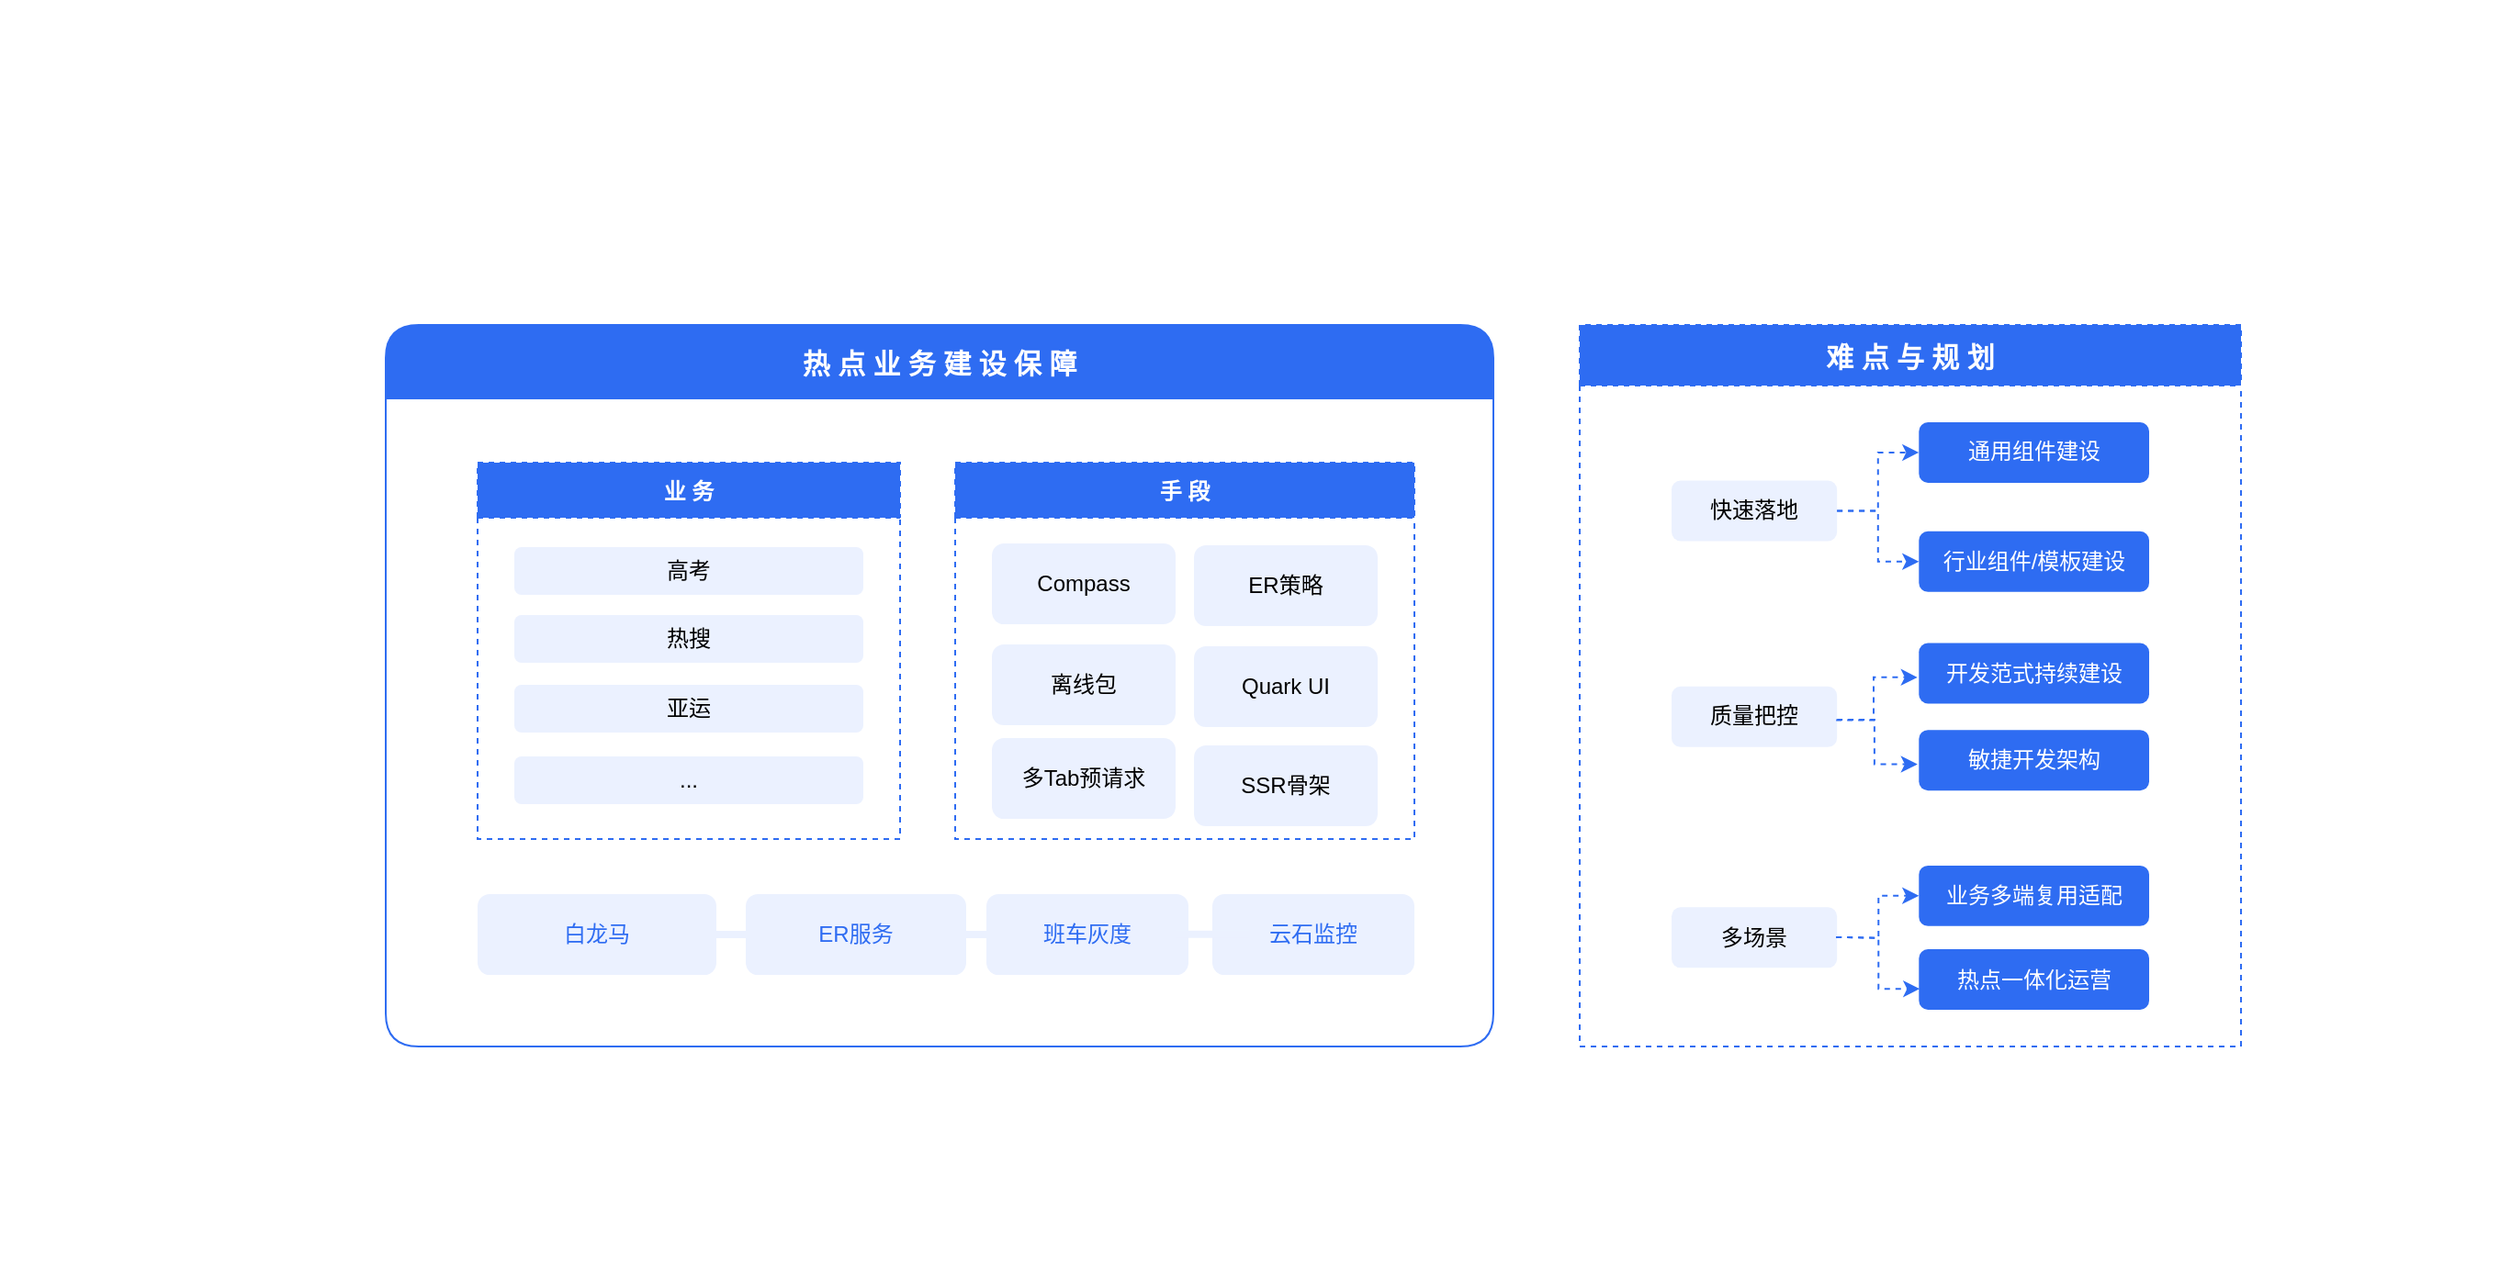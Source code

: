 <mxfile version="21.6.6" type="github">
  <diagram name="Page-1" id="e56a1550-8fbb-45ad-956c-1786394a9013">
    <mxGraphModel dx="5482" dy="2102" grid="1" gridSize="10" guides="1" tooltips="1" connect="1" arrows="1" fold="1" page="1" pageScale="1" pageWidth="1100" pageHeight="850" background="none" math="0" shadow="0">
      <root>
        <mxCell id="0" />
        <mxCell id="1" parent="0" />
        <mxCell id="GC7rGIHstX0zHKI9crm5-1" value="" style="rounded=0;whiteSpace=wrap;html=1;fillColor=default;strokeColor=none;" vertex="1" parent="1">
          <mxGeometry x="-3530" y="-1100" width="1360" height="700" as="geometry" />
        </mxCell>
        <mxCell id="GC7rGIHstX0zHKI9crm5-2" value="热 点 业 务 建 设 保 障" style="swimlane;fillColor=#2E6CF2;strokeColor=#2E6CF2;fontColor=#FFFFFF;swimlaneLine=1;swimlaneHead=1;container=0;rounded=1;startSize=40;swimlaneFillColor=none;shadow=0;fontSize=15;" vertex="1" parent="1">
          <mxGeometry x="-3320" y="-923" width="603" height="393" as="geometry">
            <mxRectangle x="-285" y="-680" width="100" height="30" as="alternateBounds" />
          </mxGeometry>
        </mxCell>
        <mxCell id="GC7rGIHstX0zHKI9crm5-3" value="手 段" style="swimlane;fillColor=#2E6CF2;strokeColor=#2E6CF2;fontColor=#FFFFFF;swimlaneLine=1;swimlaneHead=1;container=0;rounded=0;startSize=30;swimlaneFillColor=#FFFFFF;shadow=0;dashed=1;" vertex="1" parent="GC7rGIHstX0zHKI9crm5-2">
          <mxGeometry x="310" y="75" width="250" height="205" as="geometry">
            <mxRectangle x="-285" y="-680" width="100" height="30" as="alternateBounds" />
          </mxGeometry>
        </mxCell>
        <mxCell id="GC7rGIHstX0zHKI9crm5-4" value="Quark UI" style="rounded=1;whiteSpace=wrap;html=1;strokeColor=none;fillColor=#ebf1ff;" vertex="1" parent="GC7rGIHstX0zHKI9crm5-3">
          <mxGeometry x="130" y="100" width="100" height="44" as="geometry" />
        </mxCell>
        <mxCell id="GC7rGIHstX0zHKI9crm5-5" value="多Tab预请求" style="rounded=1;whiteSpace=wrap;html=1;strokeColor=none;fillColor=#ebf1ff;" vertex="1" parent="GC7rGIHstX0zHKI9crm5-3">
          <mxGeometry x="20" y="150" width="100" height="44" as="geometry" />
        </mxCell>
        <mxCell id="GC7rGIHstX0zHKI9crm5-6" value="Compass" style="rounded=1;whiteSpace=wrap;html=1;strokeColor=none;fillColor=#ebf1ff;" vertex="1" parent="GC7rGIHstX0zHKI9crm5-3">
          <mxGeometry x="20" y="44" width="100" height="44" as="geometry" />
        </mxCell>
        <mxCell id="GC7rGIHstX0zHKI9crm5-7" value="ER策略" style="rounded=1;whiteSpace=wrap;html=1;strokeColor=none;fillColor=#ebf1ff;" vertex="1" parent="GC7rGIHstX0zHKI9crm5-3">
          <mxGeometry x="130" y="45" width="100" height="44" as="geometry" />
        </mxCell>
        <mxCell id="GC7rGIHstX0zHKI9crm5-8" value="离线包" style="rounded=1;whiteSpace=wrap;html=1;strokeColor=none;fillColor=#ebf1ff;" vertex="1" parent="GC7rGIHstX0zHKI9crm5-3">
          <mxGeometry x="20" y="99" width="100" height="44" as="geometry" />
        </mxCell>
        <mxCell id="GC7rGIHstX0zHKI9crm5-9" value="SSR骨架" style="rounded=1;whiteSpace=wrap;html=1;strokeColor=none;fillColor=#ebf1ff;" vertex="1" parent="GC7rGIHstX0zHKI9crm5-3">
          <mxGeometry x="130" y="154" width="100" height="44" as="geometry" />
        </mxCell>
        <mxCell id="GC7rGIHstX0zHKI9crm5-10" value="业 务" style="swimlane;fillColor=#2E6CF2;strokeColor=#2E6CF2;fontColor=#FFFFFF;swimlaneLine=1;swimlaneHead=1;container=0;rounded=0;startSize=30;swimlaneFillColor=#FFFFFF;shadow=0;dashed=1;" vertex="1" parent="GC7rGIHstX0zHKI9crm5-2">
          <mxGeometry x="50" y="75" width="230" height="205" as="geometry">
            <mxRectangle x="-285" y="-680" width="100" height="30" as="alternateBounds" />
          </mxGeometry>
        </mxCell>
        <mxCell id="GC7rGIHstX0zHKI9crm5-11" value="高考" style="rounded=1;whiteSpace=wrap;html=1;strokeColor=none;fillColor=#ebf1ff;" vertex="1" parent="GC7rGIHstX0zHKI9crm5-10">
          <mxGeometry x="20" y="46" width="190" height="26" as="geometry" />
        </mxCell>
        <mxCell id="GC7rGIHstX0zHKI9crm5-12" value="热搜" style="rounded=1;whiteSpace=wrap;html=1;strokeColor=none;fillColor=#ebf1ff;" vertex="1" parent="GC7rGIHstX0zHKI9crm5-10">
          <mxGeometry x="20" y="83" width="190" height="26" as="geometry" />
        </mxCell>
        <mxCell id="GC7rGIHstX0zHKI9crm5-13" value="亚运" style="rounded=1;whiteSpace=wrap;html=1;strokeColor=none;fillColor=#ebf1ff;" vertex="1" parent="GC7rGIHstX0zHKI9crm5-10">
          <mxGeometry x="20" y="121" width="190" height="26" as="geometry" />
        </mxCell>
        <mxCell id="GC7rGIHstX0zHKI9crm5-14" value="..." style="rounded=1;whiteSpace=wrap;html=1;strokeColor=none;fillColor=#ebf1ff;" vertex="1" parent="GC7rGIHstX0zHKI9crm5-10">
          <mxGeometry x="20" y="160" width="190" height="26" as="geometry" />
        </mxCell>
        <mxCell id="GC7rGIHstX0zHKI9crm5-15" value="&lt;font color=&quot;#2e6cf2&quot;&gt;班车灰度&lt;/font&gt;" style="rounded=1;whiteSpace=wrap;html=1;strokeColor=none;fillColor=#ebf1ff;" vertex="1" parent="GC7rGIHstX0zHKI9crm5-2">
          <mxGeometry x="327" y="310" width="110" height="44" as="geometry" />
        </mxCell>
        <mxCell id="GC7rGIHstX0zHKI9crm5-16" value="&lt;font color=&quot;#2e6cf2&quot;&gt;ER服务&lt;/font&gt;" style="rounded=1;whiteSpace=wrap;html=1;strokeColor=none;fillColor=#ebf1ff;" vertex="1" parent="GC7rGIHstX0zHKI9crm5-2">
          <mxGeometry x="196" y="310" width="120" height="44" as="geometry" />
        </mxCell>
        <mxCell id="GC7rGIHstX0zHKI9crm5-17" value="&lt;font color=&quot;#2e6cf2&quot;&gt;白龙马&lt;/font&gt;" style="rounded=1;whiteSpace=wrap;html=1;strokeColor=none;fillColor=#ebf1ff;" vertex="1" parent="GC7rGIHstX0zHKI9crm5-2">
          <mxGeometry x="50" y="310" width="130" height="44" as="geometry" />
        </mxCell>
        <mxCell id="GC7rGIHstX0zHKI9crm5-18" value="" style="endArrow=none;html=1;rounded=1;entryX=0;entryY=0.5;entryDx=0;entryDy=0;exitX=1;exitY=0.5;exitDx=0;exitDy=0;strokeWidth=4;strokeColor=#EBF1FF;" edge="1" parent="GC7rGIHstX0zHKI9crm5-2" source="GC7rGIHstX0zHKI9crm5-17" target="GC7rGIHstX0zHKI9crm5-16">
          <mxGeometry width="50" height="50" relative="1" as="geometry">
            <mxPoint x="230" y="345" as="sourcePoint" />
            <mxPoint x="280" y="295" as="targetPoint" />
          </mxGeometry>
        </mxCell>
        <mxCell id="GC7rGIHstX0zHKI9crm5-19" value="" style="endArrow=none;html=1;rounded=1;entryX=0;entryY=0.5;entryDx=0;entryDy=0;strokeWidth=4;strokeColor=#EBF1FF;" edge="1" parent="GC7rGIHstX0zHKI9crm5-2" source="GC7rGIHstX0zHKI9crm5-16" target="GC7rGIHstX0zHKI9crm5-15">
          <mxGeometry width="50" height="50" relative="1" as="geometry">
            <mxPoint x="400" y="378.93" as="sourcePoint" />
            <mxPoint x="420" y="378.93" as="targetPoint" />
          </mxGeometry>
        </mxCell>
        <mxCell id="GC7rGIHstX0zHKI9crm5-20" value="&lt;font color=&quot;#2e6cf2&quot;&gt;云石监控&lt;/font&gt;" style="rounded=1;whiteSpace=wrap;html=1;strokeColor=none;fillColor=#ebf1ff;" vertex="1" parent="GC7rGIHstX0zHKI9crm5-2">
          <mxGeometry x="450" y="310" width="110" height="44" as="geometry" />
        </mxCell>
        <mxCell id="GC7rGIHstX0zHKI9crm5-21" value="" style="endArrow=none;html=1;rounded=1;entryX=0;entryY=0.5;entryDx=0;entryDy=0;strokeWidth=4;strokeColor=#EBF1FF;" edge="1" parent="GC7rGIHstX0zHKI9crm5-2">
          <mxGeometry width="50" height="50" relative="1" as="geometry">
            <mxPoint x="430" y="331.93" as="sourcePoint" />
            <mxPoint x="470" y="331.93" as="targetPoint" />
          </mxGeometry>
        </mxCell>
        <mxCell id="GC7rGIHstX0zHKI9crm5-22" value="难 点 与 规 划" style="swimlane;fillColor=#2E6CF2;strokeColor=#2E6CF2;fontColor=#FFFFFF;swimlaneLine=1;swimlaneHead=1;container=0;rounded=0;startSize=33;swimlaneFillColor=none;shadow=0;fontSize=15;dashed=1;" vertex="1" parent="1">
          <mxGeometry x="-2670" y="-923" width="360" height="393" as="geometry">
            <mxRectangle x="-285" y="-680" width="100" height="30" as="alternateBounds" />
          </mxGeometry>
        </mxCell>
        <mxCell id="GC7rGIHstX0zHKI9crm5-23" value="" style="edgeStyle=orthogonalEdgeStyle;rounded=0;orthogonalLoop=1;jettySize=auto;html=1;strokeColor=#2E6CF2;dashed=1;entryX=-0.011;entryY=0.574;entryDx=0;entryDy=0;entryPerimeter=0;" edge="1" parent="GC7rGIHstX0zHKI9crm5-22">
          <mxGeometry relative="1" as="geometry">
            <mxPoint x="140.072" y="215.004" as="sourcePoint" />
            <mxPoint x="183.916" y="239.253" as="targetPoint" />
            <Array as="points">
              <mxPoint x="160.46" y="214.72" />
              <mxPoint x="160.46" y="239.72" />
            </Array>
          </mxGeometry>
        </mxCell>
        <mxCell id="GC7rGIHstX0zHKI9crm5-24" value="快速落地" style="rounded=1;whiteSpace=wrap;html=1;strokeColor=none;fillColor=#ebf1ff;" vertex="1" parent="1">
          <mxGeometry x="-2620" y="-838.223" width="90.077" height="32.984" as="geometry" />
        </mxCell>
        <mxCell id="GC7rGIHstX0zHKI9crm5-25" value="通用组件建设" style="rounded=1;whiteSpace=wrap;html=1;strokeColor=none;fillColor=#2E6CF2;fontColor=#FFFFFF;" vertex="1" parent="1">
          <mxGeometry x="-2485.35" y="-870" width="125.35" height="32.98" as="geometry" />
        </mxCell>
        <mxCell id="GC7rGIHstX0zHKI9crm5-26" style="edgeStyle=orthogonalEdgeStyle;rounded=0;orthogonalLoop=1;jettySize=auto;html=1;entryX=0;entryY=0.5;entryDx=0;entryDy=0;dashed=1;strokeColor=#2E6CF2;" edge="1" parent="1" source="GC7rGIHstX0zHKI9crm5-24" target="GC7rGIHstX0zHKI9crm5-25">
          <mxGeometry relative="1" as="geometry" />
        </mxCell>
        <mxCell id="GC7rGIHstX0zHKI9crm5-27" value="行业组件/模板建设" style="rounded=1;whiteSpace=wrap;html=1;strokeColor=none;fillColor=#2E6CF2;fontColor=#FFFFFF;" vertex="1" parent="1">
          <mxGeometry x="-2485.35" y="-810.57" width="125.35" height="32.98" as="geometry" />
        </mxCell>
        <mxCell id="GC7rGIHstX0zHKI9crm5-28" value="" style="edgeStyle=orthogonalEdgeStyle;rounded=0;orthogonalLoop=1;jettySize=auto;html=1;strokeColor=#2E6CF2;dashed=1;" edge="1" parent="1" source="GC7rGIHstX0zHKI9crm5-24" target="GC7rGIHstX0zHKI9crm5-27">
          <mxGeometry relative="1" as="geometry" />
        </mxCell>
        <mxCell id="GC7rGIHstX0zHKI9crm5-29" value="质量把控" style="rounded=1;whiteSpace=wrap;html=1;strokeColor=none;fillColor=#ebf1ff;" vertex="1" parent="1">
          <mxGeometry x="-2620" y="-726.065" width="90.077" height="32.984" as="geometry" />
        </mxCell>
        <mxCell id="GC7rGIHstX0zHKI9crm5-30" value="开发范式持续建设" style="rounded=1;whiteSpace=wrap;html=1;strokeColor=none;fillColor=#2E6CF2;fontColor=#FFFFFF;" vertex="1" parent="1">
          <mxGeometry x="-2485.35" y="-749.76" width="125.35" height="32.98" as="geometry" />
        </mxCell>
        <mxCell id="GC7rGIHstX0zHKI9crm5-31" value="敏捷开发架构" style="rounded=1;whiteSpace=wrap;html=1;strokeColor=none;fillColor=#2E6CF2;fontColor=#FFFFFF;" vertex="1" parent="1">
          <mxGeometry x="-2485.35" y="-702.4" width="125.35" height="32.98" as="geometry" />
        </mxCell>
        <mxCell id="GC7rGIHstX0zHKI9crm5-32" value="多场景" style="rounded=1;whiteSpace=wrap;html=1;strokeColor=none;fillColor=#ebf1ff;" vertex="1" parent="1">
          <mxGeometry x="-2620" y="-605.828" width="90.077" height="32.984" as="geometry" />
        </mxCell>
        <mxCell id="GC7rGIHstX0zHKI9crm5-33" value="业务多端复用适配" style="rounded=1;whiteSpace=wrap;html=1;strokeColor=none;fillColor=#2E6CF2;fontColor=#FFFFFF;" vertex="1" parent="1">
          <mxGeometry x="-2485.35" y="-628.56" width="125.35" height="32.98" as="geometry" />
        </mxCell>
        <mxCell id="GC7rGIHstX0zHKI9crm5-34" value="热点一体化运营" style="rounded=1;whiteSpace=wrap;html=1;strokeColor=none;fillColor=#2E6CF2;fontColor=#FFFFFF;" vertex="1" parent="1">
          <mxGeometry x="-2485.35" y="-582.98" width="125.35" height="32.98" as="geometry" />
        </mxCell>
        <mxCell id="GC7rGIHstX0zHKI9crm5-35" style="edgeStyle=orthogonalEdgeStyle;rounded=0;orthogonalLoop=1;jettySize=auto;html=1;entryX=-0.006;entryY=0.567;entryDx=0;entryDy=0;dashed=1;strokeColor=#2E6CF2;entryPerimeter=0;" edge="1" parent="1" target="GC7rGIHstX0zHKI9crm5-30">
          <mxGeometry relative="1" as="geometry">
            <mxPoint x="-2530.388" y="-707.716" as="sourcePoint" />
            <mxPoint x="-2499.743" y="-739.288" as="targetPoint" />
            <Array as="points">
              <mxPoint x="-2510" y="-708" />
              <mxPoint x="-2510" y="-731" />
            </Array>
          </mxGeometry>
        </mxCell>
        <mxCell id="GC7rGIHstX0zHKI9crm5-36" value="" style="edgeStyle=orthogonalEdgeStyle;rounded=0;orthogonalLoop=1;jettySize=auto;html=1;strokeColor=#2E6CF2;dashed=1;entryX=0.004;entryY=0.654;entryDx=0;entryDy=0;entryPerimeter=0;" edge="1" parent="1" target="GC7rGIHstX0zHKI9crm5-34">
          <mxGeometry relative="1" as="geometry">
            <mxPoint x="-2530.406" y="-589.559" as="sourcePoint" />
            <mxPoint x="-2499.762" y="-561.701" as="targetPoint" />
          </mxGeometry>
        </mxCell>
        <mxCell id="GC7rGIHstX0zHKI9crm5-37" style="edgeStyle=orthogonalEdgeStyle;rounded=0;orthogonalLoop=1;jettySize=auto;html=1;entryX=0;entryY=0.5;entryDx=0;entryDy=0;dashed=1;strokeColor=#2E6CF2;" edge="1" parent="1" target="GC7rGIHstX0zHKI9crm5-33">
          <mxGeometry relative="1" as="geometry">
            <mxPoint x="-2530.406" y="-589.559" as="sourcePoint" />
            <mxPoint x="-2499.762" y="-621.132" as="targetPoint" />
          </mxGeometry>
        </mxCell>
      </root>
    </mxGraphModel>
  </diagram>
</mxfile>
